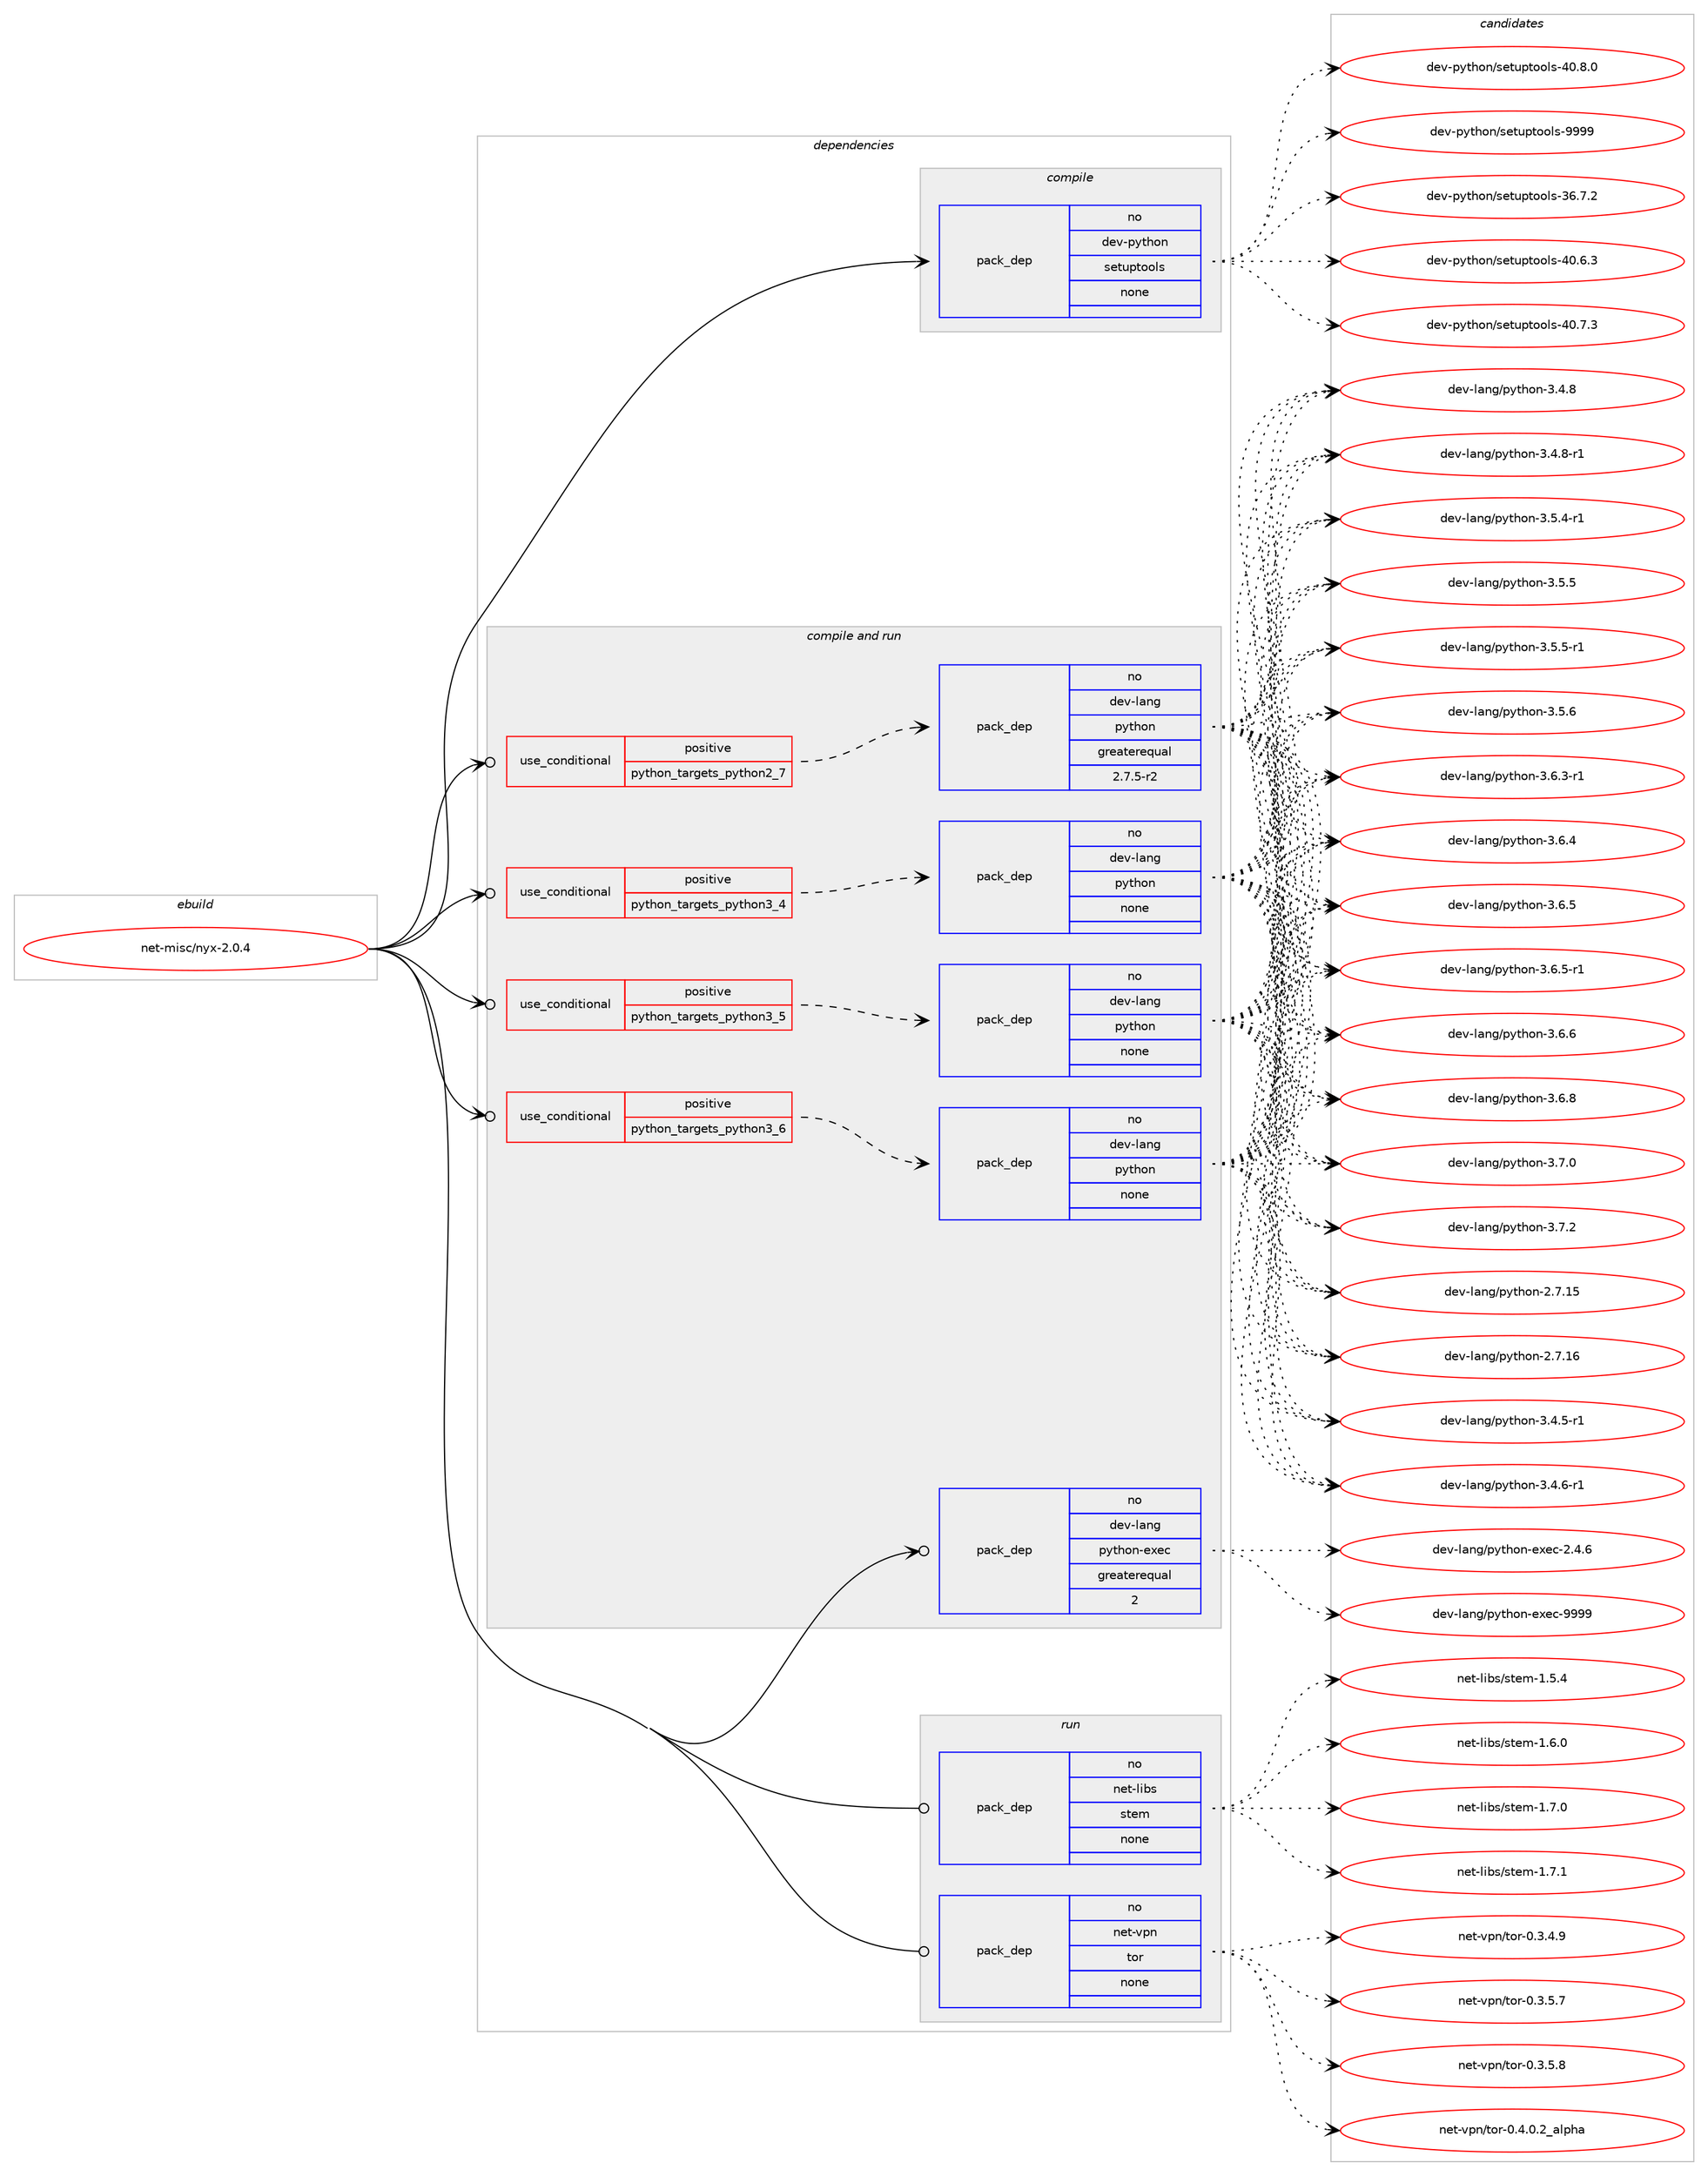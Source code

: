 digraph prolog {

# *************
# Graph options
# *************

newrank=true;
concentrate=true;
compound=true;
graph [rankdir=LR,fontname=Helvetica,fontsize=10,ranksep=1.5];#, ranksep=2.5, nodesep=0.2];
edge  [arrowhead=vee];
node  [fontname=Helvetica,fontsize=10];

# **********
# The ebuild
# **********

subgraph cluster_leftcol {
color=gray;
rank=same;
label=<<i>ebuild</i>>;
id [label="net-misc/nyx-2.0.4", color=red, width=4, href="../net-misc/nyx-2.0.4.svg"];
}

# ****************
# The dependencies
# ****************

subgraph cluster_midcol {
color=gray;
label=<<i>dependencies</i>>;
subgraph cluster_compile {
fillcolor="#eeeeee";
style=filled;
label=<<i>compile</i>>;
subgraph pack1194230 {
dependency1670262 [label=<<TABLE BORDER="0" CELLBORDER="1" CELLSPACING="0" CELLPADDING="4" WIDTH="220"><TR><TD ROWSPAN="6" CELLPADDING="30">pack_dep</TD></TR><TR><TD WIDTH="110">no</TD></TR><TR><TD>dev-python</TD></TR><TR><TD>setuptools</TD></TR><TR><TD>none</TD></TR><TR><TD></TD></TR></TABLE>>, shape=none, color=blue];
}
id:e -> dependency1670262:w [weight=20,style="solid",arrowhead="vee"];
}
subgraph cluster_compileandrun {
fillcolor="#eeeeee";
style=filled;
label=<<i>compile and run</i>>;
subgraph cond448838 {
dependency1670263 [label=<<TABLE BORDER="0" CELLBORDER="1" CELLSPACING="0" CELLPADDING="4"><TR><TD ROWSPAN="3" CELLPADDING="10">use_conditional</TD></TR><TR><TD>positive</TD></TR><TR><TD>python_targets_python2_7</TD></TR></TABLE>>, shape=none, color=red];
subgraph pack1194231 {
dependency1670264 [label=<<TABLE BORDER="0" CELLBORDER="1" CELLSPACING="0" CELLPADDING="4" WIDTH="220"><TR><TD ROWSPAN="6" CELLPADDING="30">pack_dep</TD></TR><TR><TD WIDTH="110">no</TD></TR><TR><TD>dev-lang</TD></TR><TR><TD>python</TD></TR><TR><TD>greaterequal</TD></TR><TR><TD>2.7.5-r2</TD></TR></TABLE>>, shape=none, color=blue];
}
dependency1670263:e -> dependency1670264:w [weight=20,style="dashed",arrowhead="vee"];
}
id:e -> dependency1670263:w [weight=20,style="solid",arrowhead="odotvee"];
subgraph cond448839 {
dependency1670265 [label=<<TABLE BORDER="0" CELLBORDER="1" CELLSPACING="0" CELLPADDING="4"><TR><TD ROWSPAN="3" CELLPADDING="10">use_conditional</TD></TR><TR><TD>positive</TD></TR><TR><TD>python_targets_python3_4</TD></TR></TABLE>>, shape=none, color=red];
subgraph pack1194232 {
dependency1670266 [label=<<TABLE BORDER="0" CELLBORDER="1" CELLSPACING="0" CELLPADDING="4" WIDTH="220"><TR><TD ROWSPAN="6" CELLPADDING="30">pack_dep</TD></TR><TR><TD WIDTH="110">no</TD></TR><TR><TD>dev-lang</TD></TR><TR><TD>python</TD></TR><TR><TD>none</TD></TR><TR><TD></TD></TR></TABLE>>, shape=none, color=blue];
}
dependency1670265:e -> dependency1670266:w [weight=20,style="dashed",arrowhead="vee"];
}
id:e -> dependency1670265:w [weight=20,style="solid",arrowhead="odotvee"];
subgraph cond448840 {
dependency1670267 [label=<<TABLE BORDER="0" CELLBORDER="1" CELLSPACING="0" CELLPADDING="4"><TR><TD ROWSPAN="3" CELLPADDING="10">use_conditional</TD></TR><TR><TD>positive</TD></TR><TR><TD>python_targets_python3_5</TD></TR></TABLE>>, shape=none, color=red];
subgraph pack1194233 {
dependency1670268 [label=<<TABLE BORDER="0" CELLBORDER="1" CELLSPACING="0" CELLPADDING="4" WIDTH="220"><TR><TD ROWSPAN="6" CELLPADDING="30">pack_dep</TD></TR><TR><TD WIDTH="110">no</TD></TR><TR><TD>dev-lang</TD></TR><TR><TD>python</TD></TR><TR><TD>none</TD></TR><TR><TD></TD></TR></TABLE>>, shape=none, color=blue];
}
dependency1670267:e -> dependency1670268:w [weight=20,style="dashed",arrowhead="vee"];
}
id:e -> dependency1670267:w [weight=20,style="solid",arrowhead="odotvee"];
subgraph cond448841 {
dependency1670269 [label=<<TABLE BORDER="0" CELLBORDER="1" CELLSPACING="0" CELLPADDING="4"><TR><TD ROWSPAN="3" CELLPADDING="10">use_conditional</TD></TR><TR><TD>positive</TD></TR><TR><TD>python_targets_python3_6</TD></TR></TABLE>>, shape=none, color=red];
subgraph pack1194234 {
dependency1670270 [label=<<TABLE BORDER="0" CELLBORDER="1" CELLSPACING="0" CELLPADDING="4" WIDTH="220"><TR><TD ROWSPAN="6" CELLPADDING="30">pack_dep</TD></TR><TR><TD WIDTH="110">no</TD></TR><TR><TD>dev-lang</TD></TR><TR><TD>python</TD></TR><TR><TD>none</TD></TR><TR><TD></TD></TR></TABLE>>, shape=none, color=blue];
}
dependency1670269:e -> dependency1670270:w [weight=20,style="dashed",arrowhead="vee"];
}
id:e -> dependency1670269:w [weight=20,style="solid",arrowhead="odotvee"];
subgraph pack1194235 {
dependency1670271 [label=<<TABLE BORDER="0" CELLBORDER="1" CELLSPACING="0" CELLPADDING="4" WIDTH="220"><TR><TD ROWSPAN="6" CELLPADDING="30">pack_dep</TD></TR><TR><TD WIDTH="110">no</TD></TR><TR><TD>dev-lang</TD></TR><TR><TD>python-exec</TD></TR><TR><TD>greaterequal</TD></TR><TR><TD>2</TD></TR></TABLE>>, shape=none, color=blue];
}
id:e -> dependency1670271:w [weight=20,style="solid",arrowhead="odotvee"];
}
subgraph cluster_run {
fillcolor="#eeeeee";
style=filled;
label=<<i>run</i>>;
subgraph pack1194236 {
dependency1670272 [label=<<TABLE BORDER="0" CELLBORDER="1" CELLSPACING="0" CELLPADDING="4" WIDTH="220"><TR><TD ROWSPAN="6" CELLPADDING="30">pack_dep</TD></TR><TR><TD WIDTH="110">no</TD></TR><TR><TD>net-libs</TD></TR><TR><TD>stem</TD></TR><TR><TD>none</TD></TR><TR><TD></TD></TR></TABLE>>, shape=none, color=blue];
}
id:e -> dependency1670272:w [weight=20,style="solid",arrowhead="odot"];
subgraph pack1194237 {
dependency1670273 [label=<<TABLE BORDER="0" CELLBORDER="1" CELLSPACING="0" CELLPADDING="4" WIDTH="220"><TR><TD ROWSPAN="6" CELLPADDING="30">pack_dep</TD></TR><TR><TD WIDTH="110">no</TD></TR><TR><TD>net-vpn</TD></TR><TR><TD>tor</TD></TR><TR><TD>none</TD></TR><TR><TD></TD></TR></TABLE>>, shape=none, color=blue];
}
id:e -> dependency1670273:w [weight=20,style="solid",arrowhead="odot"];
}
}

# **************
# The candidates
# **************

subgraph cluster_choices {
rank=same;
color=gray;
label=<<i>candidates</i>>;

subgraph choice1194230 {
color=black;
nodesep=1;
choice100101118451121211161041111104711510111611711211611111110811545515446554650 [label="dev-python/setuptools-36.7.2", color=red, width=4,href="../dev-python/setuptools-36.7.2.svg"];
choice100101118451121211161041111104711510111611711211611111110811545524846544651 [label="dev-python/setuptools-40.6.3", color=red, width=4,href="../dev-python/setuptools-40.6.3.svg"];
choice100101118451121211161041111104711510111611711211611111110811545524846554651 [label="dev-python/setuptools-40.7.3", color=red, width=4,href="../dev-python/setuptools-40.7.3.svg"];
choice100101118451121211161041111104711510111611711211611111110811545524846564648 [label="dev-python/setuptools-40.8.0", color=red, width=4,href="../dev-python/setuptools-40.8.0.svg"];
choice10010111845112121116104111110471151011161171121161111111081154557575757 [label="dev-python/setuptools-9999", color=red, width=4,href="../dev-python/setuptools-9999.svg"];
dependency1670262:e -> choice100101118451121211161041111104711510111611711211611111110811545515446554650:w [style=dotted,weight="100"];
dependency1670262:e -> choice100101118451121211161041111104711510111611711211611111110811545524846544651:w [style=dotted,weight="100"];
dependency1670262:e -> choice100101118451121211161041111104711510111611711211611111110811545524846554651:w [style=dotted,weight="100"];
dependency1670262:e -> choice100101118451121211161041111104711510111611711211611111110811545524846564648:w [style=dotted,weight="100"];
dependency1670262:e -> choice10010111845112121116104111110471151011161171121161111111081154557575757:w [style=dotted,weight="100"];
}
subgraph choice1194231 {
color=black;
nodesep=1;
choice10010111845108971101034711212111610411111045504655464953 [label="dev-lang/python-2.7.15", color=red, width=4,href="../dev-lang/python-2.7.15.svg"];
choice10010111845108971101034711212111610411111045504655464954 [label="dev-lang/python-2.7.16", color=red, width=4,href="../dev-lang/python-2.7.16.svg"];
choice1001011184510897110103471121211161041111104551465246534511449 [label="dev-lang/python-3.4.5-r1", color=red, width=4,href="../dev-lang/python-3.4.5-r1.svg"];
choice1001011184510897110103471121211161041111104551465246544511449 [label="dev-lang/python-3.4.6-r1", color=red, width=4,href="../dev-lang/python-3.4.6-r1.svg"];
choice100101118451089711010347112121116104111110455146524656 [label="dev-lang/python-3.4.8", color=red, width=4,href="../dev-lang/python-3.4.8.svg"];
choice1001011184510897110103471121211161041111104551465246564511449 [label="dev-lang/python-3.4.8-r1", color=red, width=4,href="../dev-lang/python-3.4.8-r1.svg"];
choice1001011184510897110103471121211161041111104551465346524511449 [label="dev-lang/python-3.5.4-r1", color=red, width=4,href="../dev-lang/python-3.5.4-r1.svg"];
choice100101118451089711010347112121116104111110455146534653 [label="dev-lang/python-3.5.5", color=red, width=4,href="../dev-lang/python-3.5.5.svg"];
choice1001011184510897110103471121211161041111104551465346534511449 [label="dev-lang/python-3.5.5-r1", color=red, width=4,href="../dev-lang/python-3.5.5-r1.svg"];
choice100101118451089711010347112121116104111110455146534654 [label="dev-lang/python-3.5.6", color=red, width=4,href="../dev-lang/python-3.5.6.svg"];
choice1001011184510897110103471121211161041111104551465446514511449 [label="dev-lang/python-3.6.3-r1", color=red, width=4,href="../dev-lang/python-3.6.3-r1.svg"];
choice100101118451089711010347112121116104111110455146544652 [label="dev-lang/python-3.6.4", color=red, width=4,href="../dev-lang/python-3.6.4.svg"];
choice100101118451089711010347112121116104111110455146544653 [label="dev-lang/python-3.6.5", color=red, width=4,href="../dev-lang/python-3.6.5.svg"];
choice1001011184510897110103471121211161041111104551465446534511449 [label="dev-lang/python-3.6.5-r1", color=red, width=4,href="../dev-lang/python-3.6.5-r1.svg"];
choice100101118451089711010347112121116104111110455146544654 [label="dev-lang/python-3.6.6", color=red, width=4,href="../dev-lang/python-3.6.6.svg"];
choice100101118451089711010347112121116104111110455146544656 [label="dev-lang/python-3.6.8", color=red, width=4,href="../dev-lang/python-3.6.8.svg"];
choice100101118451089711010347112121116104111110455146554648 [label="dev-lang/python-3.7.0", color=red, width=4,href="../dev-lang/python-3.7.0.svg"];
choice100101118451089711010347112121116104111110455146554650 [label="dev-lang/python-3.7.2", color=red, width=4,href="../dev-lang/python-3.7.2.svg"];
dependency1670264:e -> choice10010111845108971101034711212111610411111045504655464953:w [style=dotted,weight="100"];
dependency1670264:e -> choice10010111845108971101034711212111610411111045504655464954:w [style=dotted,weight="100"];
dependency1670264:e -> choice1001011184510897110103471121211161041111104551465246534511449:w [style=dotted,weight="100"];
dependency1670264:e -> choice1001011184510897110103471121211161041111104551465246544511449:w [style=dotted,weight="100"];
dependency1670264:e -> choice100101118451089711010347112121116104111110455146524656:w [style=dotted,weight="100"];
dependency1670264:e -> choice1001011184510897110103471121211161041111104551465246564511449:w [style=dotted,weight="100"];
dependency1670264:e -> choice1001011184510897110103471121211161041111104551465346524511449:w [style=dotted,weight="100"];
dependency1670264:e -> choice100101118451089711010347112121116104111110455146534653:w [style=dotted,weight="100"];
dependency1670264:e -> choice1001011184510897110103471121211161041111104551465346534511449:w [style=dotted,weight="100"];
dependency1670264:e -> choice100101118451089711010347112121116104111110455146534654:w [style=dotted,weight="100"];
dependency1670264:e -> choice1001011184510897110103471121211161041111104551465446514511449:w [style=dotted,weight="100"];
dependency1670264:e -> choice100101118451089711010347112121116104111110455146544652:w [style=dotted,weight="100"];
dependency1670264:e -> choice100101118451089711010347112121116104111110455146544653:w [style=dotted,weight="100"];
dependency1670264:e -> choice1001011184510897110103471121211161041111104551465446534511449:w [style=dotted,weight="100"];
dependency1670264:e -> choice100101118451089711010347112121116104111110455146544654:w [style=dotted,weight="100"];
dependency1670264:e -> choice100101118451089711010347112121116104111110455146544656:w [style=dotted,weight="100"];
dependency1670264:e -> choice100101118451089711010347112121116104111110455146554648:w [style=dotted,weight="100"];
dependency1670264:e -> choice100101118451089711010347112121116104111110455146554650:w [style=dotted,weight="100"];
}
subgraph choice1194232 {
color=black;
nodesep=1;
choice10010111845108971101034711212111610411111045504655464953 [label="dev-lang/python-2.7.15", color=red, width=4,href="../dev-lang/python-2.7.15.svg"];
choice10010111845108971101034711212111610411111045504655464954 [label="dev-lang/python-2.7.16", color=red, width=4,href="../dev-lang/python-2.7.16.svg"];
choice1001011184510897110103471121211161041111104551465246534511449 [label="dev-lang/python-3.4.5-r1", color=red, width=4,href="../dev-lang/python-3.4.5-r1.svg"];
choice1001011184510897110103471121211161041111104551465246544511449 [label="dev-lang/python-3.4.6-r1", color=red, width=4,href="../dev-lang/python-3.4.6-r1.svg"];
choice100101118451089711010347112121116104111110455146524656 [label="dev-lang/python-3.4.8", color=red, width=4,href="../dev-lang/python-3.4.8.svg"];
choice1001011184510897110103471121211161041111104551465246564511449 [label="dev-lang/python-3.4.8-r1", color=red, width=4,href="../dev-lang/python-3.4.8-r1.svg"];
choice1001011184510897110103471121211161041111104551465346524511449 [label="dev-lang/python-3.5.4-r1", color=red, width=4,href="../dev-lang/python-3.5.4-r1.svg"];
choice100101118451089711010347112121116104111110455146534653 [label="dev-lang/python-3.5.5", color=red, width=4,href="../dev-lang/python-3.5.5.svg"];
choice1001011184510897110103471121211161041111104551465346534511449 [label="dev-lang/python-3.5.5-r1", color=red, width=4,href="../dev-lang/python-3.5.5-r1.svg"];
choice100101118451089711010347112121116104111110455146534654 [label="dev-lang/python-3.5.6", color=red, width=4,href="../dev-lang/python-3.5.6.svg"];
choice1001011184510897110103471121211161041111104551465446514511449 [label="dev-lang/python-3.6.3-r1", color=red, width=4,href="../dev-lang/python-3.6.3-r1.svg"];
choice100101118451089711010347112121116104111110455146544652 [label="dev-lang/python-3.6.4", color=red, width=4,href="../dev-lang/python-3.6.4.svg"];
choice100101118451089711010347112121116104111110455146544653 [label="dev-lang/python-3.6.5", color=red, width=4,href="../dev-lang/python-3.6.5.svg"];
choice1001011184510897110103471121211161041111104551465446534511449 [label="dev-lang/python-3.6.5-r1", color=red, width=4,href="../dev-lang/python-3.6.5-r1.svg"];
choice100101118451089711010347112121116104111110455146544654 [label="dev-lang/python-3.6.6", color=red, width=4,href="../dev-lang/python-3.6.6.svg"];
choice100101118451089711010347112121116104111110455146544656 [label="dev-lang/python-3.6.8", color=red, width=4,href="../dev-lang/python-3.6.8.svg"];
choice100101118451089711010347112121116104111110455146554648 [label="dev-lang/python-3.7.0", color=red, width=4,href="../dev-lang/python-3.7.0.svg"];
choice100101118451089711010347112121116104111110455146554650 [label="dev-lang/python-3.7.2", color=red, width=4,href="../dev-lang/python-3.7.2.svg"];
dependency1670266:e -> choice10010111845108971101034711212111610411111045504655464953:w [style=dotted,weight="100"];
dependency1670266:e -> choice10010111845108971101034711212111610411111045504655464954:w [style=dotted,weight="100"];
dependency1670266:e -> choice1001011184510897110103471121211161041111104551465246534511449:w [style=dotted,weight="100"];
dependency1670266:e -> choice1001011184510897110103471121211161041111104551465246544511449:w [style=dotted,weight="100"];
dependency1670266:e -> choice100101118451089711010347112121116104111110455146524656:w [style=dotted,weight="100"];
dependency1670266:e -> choice1001011184510897110103471121211161041111104551465246564511449:w [style=dotted,weight="100"];
dependency1670266:e -> choice1001011184510897110103471121211161041111104551465346524511449:w [style=dotted,weight="100"];
dependency1670266:e -> choice100101118451089711010347112121116104111110455146534653:w [style=dotted,weight="100"];
dependency1670266:e -> choice1001011184510897110103471121211161041111104551465346534511449:w [style=dotted,weight="100"];
dependency1670266:e -> choice100101118451089711010347112121116104111110455146534654:w [style=dotted,weight="100"];
dependency1670266:e -> choice1001011184510897110103471121211161041111104551465446514511449:w [style=dotted,weight="100"];
dependency1670266:e -> choice100101118451089711010347112121116104111110455146544652:w [style=dotted,weight="100"];
dependency1670266:e -> choice100101118451089711010347112121116104111110455146544653:w [style=dotted,weight="100"];
dependency1670266:e -> choice1001011184510897110103471121211161041111104551465446534511449:w [style=dotted,weight="100"];
dependency1670266:e -> choice100101118451089711010347112121116104111110455146544654:w [style=dotted,weight="100"];
dependency1670266:e -> choice100101118451089711010347112121116104111110455146544656:w [style=dotted,weight="100"];
dependency1670266:e -> choice100101118451089711010347112121116104111110455146554648:w [style=dotted,weight="100"];
dependency1670266:e -> choice100101118451089711010347112121116104111110455146554650:w [style=dotted,weight="100"];
}
subgraph choice1194233 {
color=black;
nodesep=1;
choice10010111845108971101034711212111610411111045504655464953 [label="dev-lang/python-2.7.15", color=red, width=4,href="../dev-lang/python-2.7.15.svg"];
choice10010111845108971101034711212111610411111045504655464954 [label="dev-lang/python-2.7.16", color=red, width=4,href="../dev-lang/python-2.7.16.svg"];
choice1001011184510897110103471121211161041111104551465246534511449 [label="dev-lang/python-3.4.5-r1", color=red, width=4,href="../dev-lang/python-3.4.5-r1.svg"];
choice1001011184510897110103471121211161041111104551465246544511449 [label="dev-lang/python-3.4.6-r1", color=red, width=4,href="../dev-lang/python-3.4.6-r1.svg"];
choice100101118451089711010347112121116104111110455146524656 [label="dev-lang/python-3.4.8", color=red, width=4,href="../dev-lang/python-3.4.8.svg"];
choice1001011184510897110103471121211161041111104551465246564511449 [label="dev-lang/python-3.4.8-r1", color=red, width=4,href="../dev-lang/python-3.4.8-r1.svg"];
choice1001011184510897110103471121211161041111104551465346524511449 [label="dev-lang/python-3.5.4-r1", color=red, width=4,href="../dev-lang/python-3.5.4-r1.svg"];
choice100101118451089711010347112121116104111110455146534653 [label="dev-lang/python-3.5.5", color=red, width=4,href="../dev-lang/python-3.5.5.svg"];
choice1001011184510897110103471121211161041111104551465346534511449 [label="dev-lang/python-3.5.5-r1", color=red, width=4,href="../dev-lang/python-3.5.5-r1.svg"];
choice100101118451089711010347112121116104111110455146534654 [label="dev-lang/python-3.5.6", color=red, width=4,href="../dev-lang/python-3.5.6.svg"];
choice1001011184510897110103471121211161041111104551465446514511449 [label="dev-lang/python-3.6.3-r1", color=red, width=4,href="../dev-lang/python-3.6.3-r1.svg"];
choice100101118451089711010347112121116104111110455146544652 [label="dev-lang/python-3.6.4", color=red, width=4,href="../dev-lang/python-3.6.4.svg"];
choice100101118451089711010347112121116104111110455146544653 [label="dev-lang/python-3.6.5", color=red, width=4,href="../dev-lang/python-3.6.5.svg"];
choice1001011184510897110103471121211161041111104551465446534511449 [label="dev-lang/python-3.6.5-r1", color=red, width=4,href="../dev-lang/python-3.6.5-r1.svg"];
choice100101118451089711010347112121116104111110455146544654 [label="dev-lang/python-3.6.6", color=red, width=4,href="../dev-lang/python-3.6.6.svg"];
choice100101118451089711010347112121116104111110455146544656 [label="dev-lang/python-3.6.8", color=red, width=4,href="../dev-lang/python-3.6.8.svg"];
choice100101118451089711010347112121116104111110455146554648 [label="dev-lang/python-3.7.0", color=red, width=4,href="../dev-lang/python-3.7.0.svg"];
choice100101118451089711010347112121116104111110455146554650 [label="dev-lang/python-3.7.2", color=red, width=4,href="../dev-lang/python-3.7.2.svg"];
dependency1670268:e -> choice10010111845108971101034711212111610411111045504655464953:w [style=dotted,weight="100"];
dependency1670268:e -> choice10010111845108971101034711212111610411111045504655464954:w [style=dotted,weight="100"];
dependency1670268:e -> choice1001011184510897110103471121211161041111104551465246534511449:w [style=dotted,weight="100"];
dependency1670268:e -> choice1001011184510897110103471121211161041111104551465246544511449:w [style=dotted,weight="100"];
dependency1670268:e -> choice100101118451089711010347112121116104111110455146524656:w [style=dotted,weight="100"];
dependency1670268:e -> choice1001011184510897110103471121211161041111104551465246564511449:w [style=dotted,weight="100"];
dependency1670268:e -> choice1001011184510897110103471121211161041111104551465346524511449:w [style=dotted,weight="100"];
dependency1670268:e -> choice100101118451089711010347112121116104111110455146534653:w [style=dotted,weight="100"];
dependency1670268:e -> choice1001011184510897110103471121211161041111104551465346534511449:w [style=dotted,weight="100"];
dependency1670268:e -> choice100101118451089711010347112121116104111110455146534654:w [style=dotted,weight="100"];
dependency1670268:e -> choice1001011184510897110103471121211161041111104551465446514511449:w [style=dotted,weight="100"];
dependency1670268:e -> choice100101118451089711010347112121116104111110455146544652:w [style=dotted,weight="100"];
dependency1670268:e -> choice100101118451089711010347112121116104111110455146544653:w [style=dotted,weight="100"];
dependency1670268:e -> choice1001011184510897110103471121211161041111104551465446534511449:w [style=dotted,weight="100"];
dependency1670268:e -> choice100101118451089711010347112121116104111110455146544654:w [style=dotted,weight="100"];
dependency1670268:e -> choice100101118451089711010347112121116104111110455146544656:w [style=dotted,weight="100"];
dependency1670268:e -> choice100101118451089711010347112121116104111110455146554648:w [style=dotted,weight="100"];
dependency1670268:e -> choice100101118451089711010347112121116104111110455146554650:w [style=dotted,weight="100"];
}
subgraph choice1194234 {
color=black;
nodesep=1;
choice10010111845108971101034711212111610411111045504655464953 [label="dev-lang/python-2.7.15", color=red, width=4,href="../dev-lang/python-2.7.15.svg"];
choice10010111845108971101034711212111610411111045504655464954 [label="dev-lang/python-2.7.16", color=red, width=4,href="../dev-lang/python-2.7.16.svg"];
choice1001011184510897110103471121211161041111104551465246534511449 [label="dev-lang/python-3.4.5-r1", color=red, width=4,href="../dev-lang/python-3.4.5-r1.svg"];
choice1001011184510897110103471121211161041111104551465246544511449 [label="dev-lang/python-3.4.6-r1", color=red, width=4,href="../dev-lang/python-3.4.6-r1.svg"];
choice100101118451089711010347112121116104111110455146524656 [label="dev-lang/python-3.4.8", color=red, width=4,href="../dev-lang/python-3.4.8.svg"];
choice1001011184510897110103471121211161041111104551465246564511449 [label="dev-lang/python-3.4.8-r1", color=red, width=4,href="../dev-lang/python-3.4.8-r1.svg"];
choice1001011184510897110103471121211161041111104551465346524511449 [label="dev-lang/python-3.5.4-r1", color=red, width=4,href="../dev-lang/python-3.5.4-r1.svg"];
choice100101118451089711010347112121116104111110455146534653 [label="dev-lang/python-3.5.5", color=red, width=4,href="../dev-lang/python-3.5.5.svg"];
choice1001011184510897110103471121211161041111104551465346534511449 [label="dev-lang/python-3.5.5-r1", color=red, width=4,href="../dev-lang/python-3.5.5-r1.svg"];
choice100101118451089711010347112121116104111110455146534654 [label="dev-lang/python-3.5.6", color=red, width=4,href="../dev-lang/python-3.5.6.svg"];
choice1001011184510897110103471121211161041111104551465446514511449 [label="dev-lang/python-3.6.3-r1", color=red, width=4,href="../dev-lang/python-3.6.3-r1.svg"];
choice100101118451089711010347112121116104111110455146544652 [label="dev-lang/python-3.6.4", color=red, width=4,href="../dev-lang/python-3.6.4.svg"];
choice100101118451089711010347112121116104111110455146544653 [label="dev-lang/python-3.6.5", color=red, width=4,href="../dev-lang/python-3.6.5.svg"];
choice1001011184510897110103471121211161041111104551465446534511449 [label="dev-lang/python-3.6.5-r1", color=red, width=4,href="../dev-lang/python-3.6.5-r1.svg"];
choice100101118451089711010347112121116104111110455146544654 [label="dev-lang/python-3.6.6", color=red, width=4,href="../dev-lang/python-3.6.6.svg"];
choice100101118451089711010347112121116104111110455146544656 [label="dev-lang/python-3.6.8", color=red, width=4,href="../dev-lang/python-3.6.8.svg"];
choice100101118451089711010347112121116104111110455146554648 [label="dev-lang/python-3.7.0", color=red, width=4,href="../dev-lang/python-3.7.0.svg"];
choice100101118451089711010347112121116104111110455146554650 [label="dev-lang/python-3.7.2", color=red, width=4,href="../dev-lang/python-3.7.2.svg"];
dependency1670270:e -> choice10010111845108971101034711212111610411111045504655464953:w [style=dotted,weight="100"];
dependency1670270:e -> choice10010111845108971101034711212111610411111045504655464954:w [style=dotted,weight="100"];
dependency1670270:e -> choice1001011184510897110103471121211161041111104551465246534511449:w [style=dotted,weight="100"];
dependency1670270:e -> choice1001011184510897110103471121211161041111104551465246544511449:w [style=dotted,weight="100"];
dependency1670270:e -> choice100101118451089711010347112121116104111110455146524656:w [style=dotted,weight="100"];
dependency1670270:e -> choice1001011184510897110103471121211161041111104551465246564511449:w [style=dotted,weight="100"];
dependency1670270:e -> choice1001011184510897110103471121211161041111104551465346524511449:w [style=dotted,weight="100"];
dependency1670270:e -> choice100101118451089711010347112121116104111110455146534653:w [style=dotted,weight="100"];
dependency1670270:e -> choice1001011184510897110103471121211161041111104551465346534511449:w [style=dotted,weight="100"];
dependency1670270:e -> choice100101118451089711010347112121116104111110455146534654:w [style=dotted,weight="100"];
dependency1670270:e -> choice1001011184510897110103471121211161041111104551465446514511449:w [style=dotted,weight="100"];
dependency1670270:e -> choice100101118451089711010347112121116104111110455146544652:w [style=dotted,weight="100"];
dependency1670270:e -> choice100101118451089711010347112121116104111110455146544653:w [style=dotted,weight="100"];
dependency1670270:e -> choice1001011184510897110103471121211161041111104551465446534511449:w [style=dotted,weight="100"];
dependency1670270:e -> choice100101118451089711010347112121116104111110455146544654:w [style=dotted,weight="100"];
dependency1670270:e -> choice100101118451089711010347112121116104111110455146544656:w [style=dotted,weight="100"];
dependency1670270:e -> choice100101118451089711010347112121116104111110455146554648:w [style=dotted,weight="100"];
dependency1670270:e -> choice100101118451089711010347112121116104111110455146554650:w [style=dotted,weight="100"];
}
subgraph choice1194235 {
color=black;
nodesep=1;
choice1001011184510897110103471121211161041111104510112010199455046524654 [label="dev-lang/python-exec-2.4.6", color=red, width=4,href="../dev-lang/python-exec-2.4.6.svg"];
choice10010111845108971101034711212111610411111045101120101994557575757 [label="dev-lang/python-exec-9999", color=red, width=4,href="../dev-lang/python-exec-9999.svg"];
dependency1670271:e -> choice1001011184510897110103471121211161041111104510112010199455046524654:w [style=dotted,weight="100"];
dependency1670271:e -> choice10010111845108971101034711212111610411111045101120101994557575757:w [style=dotted,weight="100"];
}
subgraph choice1194236 {
color=black;
nodesep=1;
choice110101116451081059811547115116101109454946534652 [label="net-libs/stem-1.5.4", color=red, width=4,href="../net-libs/stem-1.5.4.svg"];
choice110101116451081059811547115116101109454946544648 [label="net-libs/stem-1.6.0", color=red, width=4,href="../net-libs/stem-1.6.0.svg"];
choice110101116451081059811547115116101109454946554648 [label="net-libs/stem-1.7.0", color=red, width=4,href="../net-libs/stem-1.7.0.svg"];
choice110101116451081059811547115116101109454946554649 [label="net-libs/stem-1.7.1", color=red, width=4,href="../net-libs/stem-1.7.1.svg"];
dependency1670272:e -> choice110101116451081059811547115116101109454946534652:w [style=dotted,weight="100"];
dependency1670272:e -> choice110101116451081059811547115116101109454946544648:w [style=dotted,weight="100"];
dependency1670272:e -> choice110101116451081059811547115116101109454946554648:w [style=dotted,weight="100"];
dependency1670272:e -> choice110101116451081059811547115116101109454946554649:w [style=dotted,weight="100"];
}
subgraph choice1194237 {
color=black;
nodesep=1;
choice11010111645118112110471161111144548465146524657 [label="net-vpn/tor-0.3.4.9", color=red, width=4,href="../net-vpn/tor-0.3.4.9.svg"];
choice11010111645118112110471161111144548465146534655 [label="net-vpn/tor-0.3.5.7", color=red, width=4,href="../net-vpn/tor-0.3.5.7.svg"];
choice11010111645118112110471161111144548465146534656 [label="net-vpn/tor-0.3.5.8", color=red, width=4,href="../net-vpn/tor-0.3.5.8.svg"];
choice11010111645118112110471161111144548465246484650959710811210497 [label="net-vpn/tor-0.4.0.2_alpha", color=red, width=4,href="../net-vpn/tor-0.4.0.2_alpha.svg"];
dependency1670273:e -> choice11010111645118112110471161111144548465146524657:w [style=dotted,weight="100"];
dependency1670273:e -> choice11010111645118112110471161111144548465146534655:w [style=dotted,weight="100"];
dependency1670273:e -> choice11010111645118112110471161111144548465146534656:w [style=dotted,weight="100"];
dependency1670273:e -> choice11010111645118112110471161111144548465246484650959710811210497:w [style=dotted,weight="100"];
}
}

}
